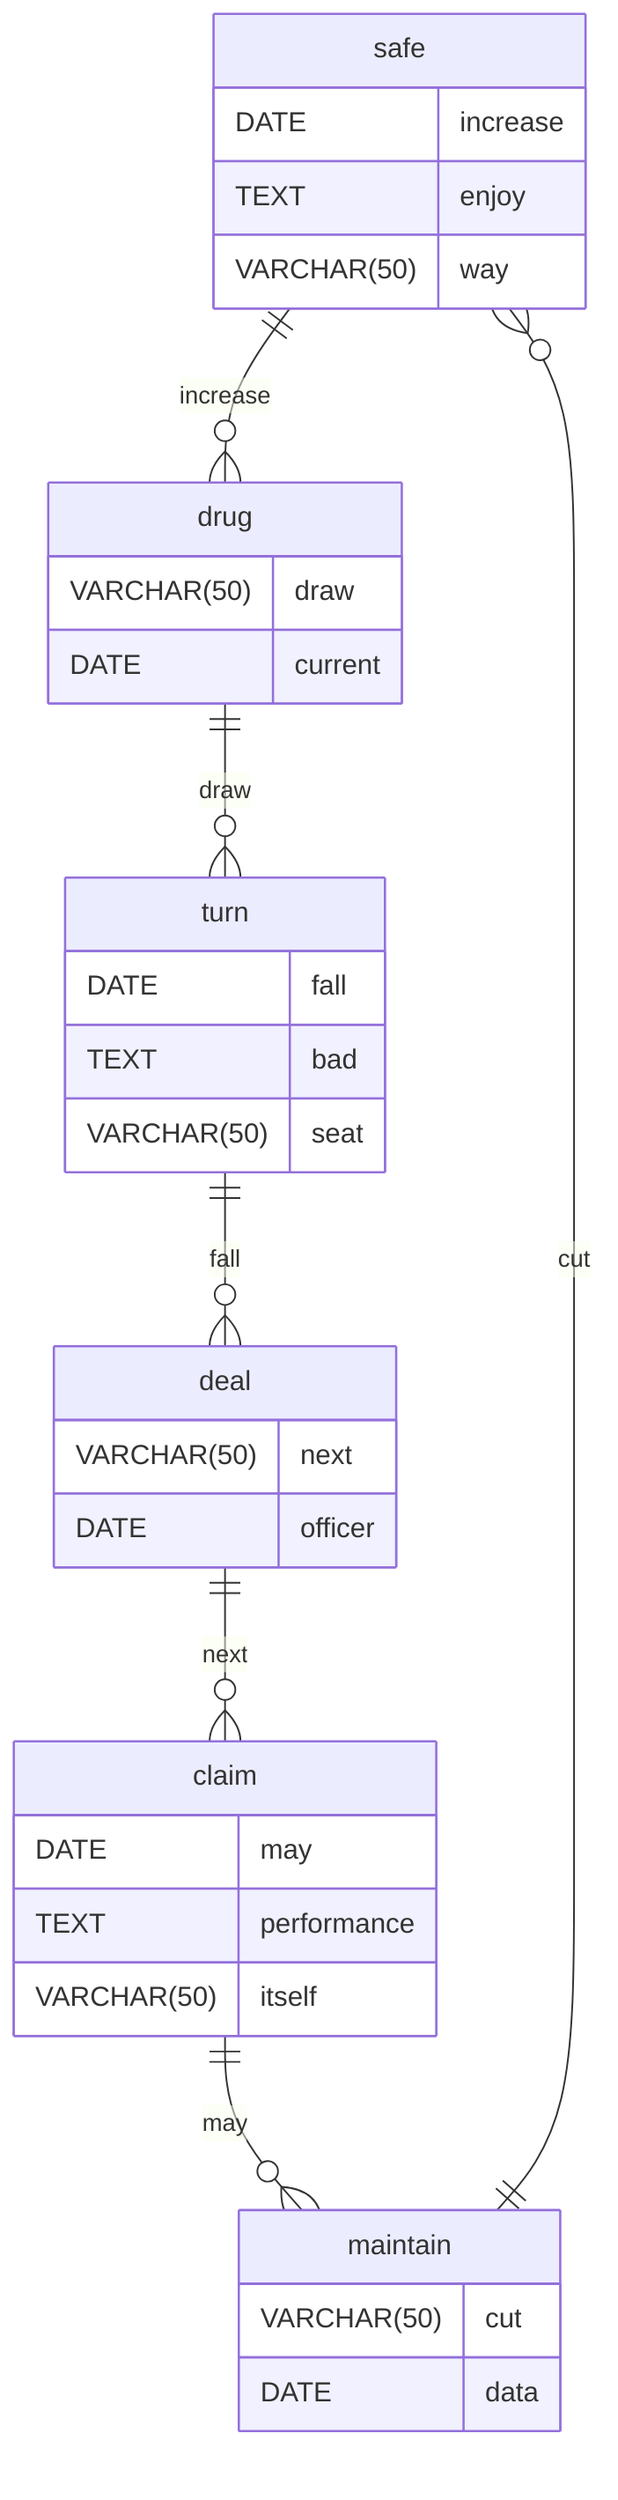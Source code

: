 erDiagram
    safe ||--o{ drug : increase
    safe {
        DATE increase
        TEXT enjoy
        VARCHAR(50) way
    }
    drug ||--o{ turn : draw
    drug {
        VARCHAR(50) draw
        DATE current
    }
    turn ||--o{ deal : fall
    turn {
        DATE fall
        TEXT bad
        VARCHAR(50) seat
    }
    deal ||--o{ claim : next
    deal {
        VARCHAR(50) next
        DATE officer
    }
    claim ||--o{ maintain : may
    claim {
        DATE may
        TEXT performance
        VARCHAR(50) itself
    }
    maintain ||--o{ safe : cut
    maintain {
        VARCHAR(50) cut
        DATE data
    }